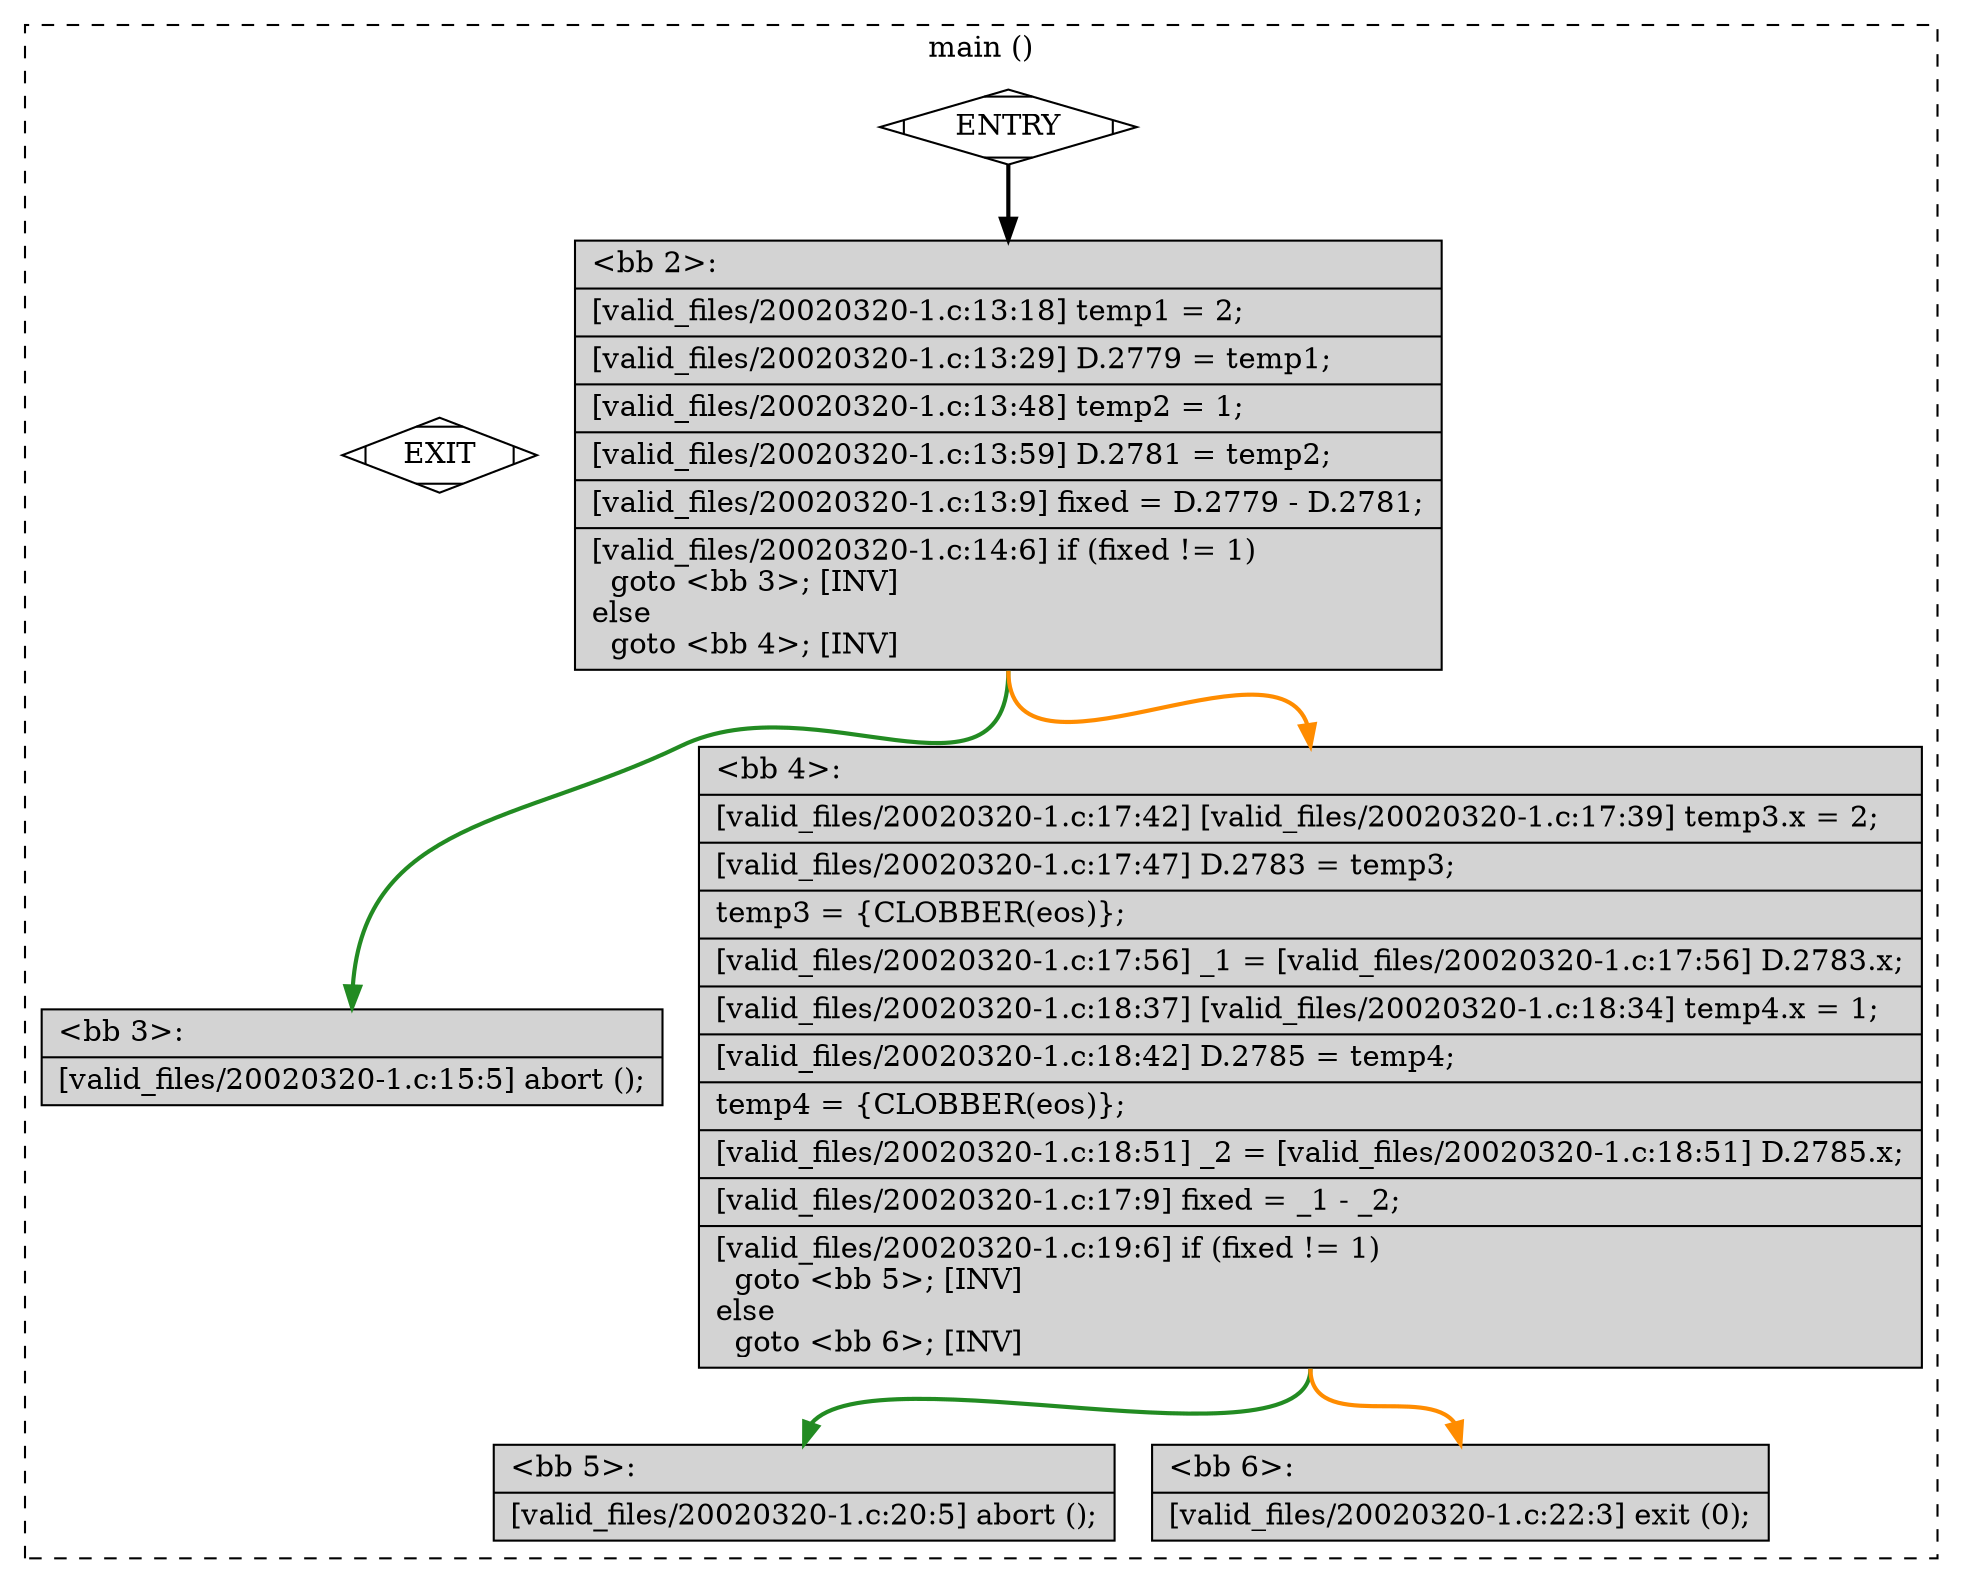 digraph "a-20020320-1.c.015t.cfg" {
overlap=false;
subgraph "cluster_main" {
	style="dashed";
	color="black";
	label="main ()";
	fn_0_basic_block_0 [shape=Mdiamond,style=filled,fillcolor=white,label="ENTRY"];

	fn_0_basic_block_1 [shape=Mdiamond,style=filled,fillcolor=white,label="EXIT"];

	fn_0_basic_block_2 [shape=record,style=filled,fillcolor=lightgrey,label="{\<bb\ 2\>:\l\
|[valid_files/20020320-1.c:13:18]\ temp1\ =\ 2;\l\
|[valid_files/20020320-1.c:13:29]\ D.2779\ =\ temp1;\l\
|[valid_files/20020320-1.c:13:48]\ temp2\ =\ 1;\l\
|[valid_files/20020320-1.c:13:59]\ D.2781\ =\ temp2;\l\
|[valid_files/20020320-1.c:13:9]\ fixed\ =\ D.2779\ -\ D.2781;\l\
|[valid_files/20020320-1.c:14:6]\ if\ (fixed\ !=\ 1)\l\
\ \ goto\ \<bb\ 3\>;\ [INV]\l\
else\l\
\ \ goto\ \<bb\ 4\>;\ [INV]\l\
}"];

	fn_0_basic_block_3 [shape=record,style=filled,fillcolor=lightgrey,label="{\<bb\ 3\>:\l\
|[valid_files/20020320-1.c:15:5]\ abort\ ();\l\
}"];

	fn_0_basic_block_4 [shape=record,style=filled,fillcolor=lightgrey,label="{\<bb\ 4\>:\l\
|[valid_files/20020320-1.c:17:42]\ [valid_files/20020320-1.c:17:39]\ temp3.x\ =\ 2;\l\
|[valid_files/20020320-1.c:17:47]\ D.2783\ =\ temp3;\l\
|temp3\ =\ \{CLOBBER(eos)\};\l\
|[valid_files/20020320-1.c:17:56]\ _1\ =\ [valid_files/20020320-1.c:17:56]\ D.2783.x;\l\
|[valid_files/20020320-1.c:18:37]\ [valid_files/20020320-1.c:18:34]\ temp4.x\ =\ 1;\l\
|[valid_files/20020320-1.c:18:42]\ D.2785\ =\ temp4;\l\
|temp4\ =\ \{CLOBBER(eos)\};\l\
|[valid_files/20020320-1.c:18:51]\ _2\ =\ [valid_files/20020320-1.c:18:51]\ D.2785.x;\l\
|[valid_files/20020320-1.c:17:9]\ fixed\ =\ _1\ -\ _2;\l\
|[valid_files/20020320-1.c:19:6]\ if\ (fixed\ !=\ 1)\l\
\ \ goto\ \<bb\ 5\>;\ [INV]\l\
else\l\
\ \ goto\ \<bb\ 6\>;\ [INV]\l\
}"];

	fn_0_basic_block_5 [shape=record,style=filled,fillcolor=lightgrey,label="{\<bb\ 5\>:\l\
|[valid_files/20020320-1.c:20:5]\ abort\ ();\l\
}"];

	fn_0_basic_block_6 [shape=record,style=filled,fillcolor=lightgrey,label="{\<bb\ 6\>:\l\
|[valid_files/20020320-1.c:22:3]\ exit\ (0);\l\
}"];

	fn_0_basic_block_0:s -> fn_0_basic_block_2:n [style="solid,bold",color=black,weight=100,constraint=true];
	fn_0_basic_block_2:s -> fn_0_basic_block_3:n [style="solid,bold",color=forestgreen,weight=10,constraint=true];
	fn_0_basic_block_2:s -> fn_0_basic_block_4:n [style="solid,bold",color=darkorange,weight=10,constraint=true];
	fn_0_basic_block_4:s -> fn_0_basic_block_5:n [style="solid,bold",color=forestgreen,weight=10,constraint=true];
	fn_0_basic_block_4:s -> fn_0_basic_block_6:n [style="solid,bold",color=darkorange,weight=10,constraint=true];
	fn_0_basic_block_0:s -> fn_0_basic_block_1:n [style="invis",constraint=true];
}
}
